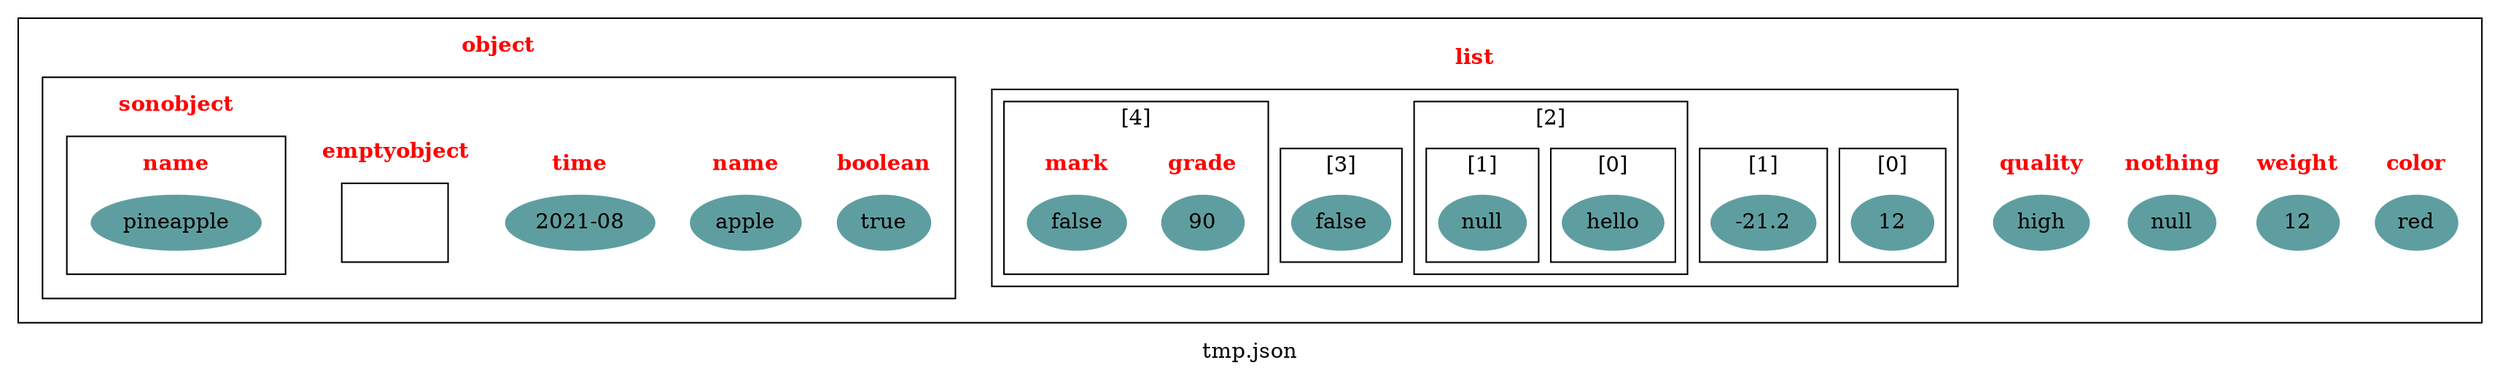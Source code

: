 digraph {
  node [shape=ellipse, color=cadetblue, style=filled]
  label = "tmp.json"
  edge [minlen=0.1]
  compound = true
  subgraph cluster0 {
    label = ""
    color = black
    subgraph cluster1 {
      label = <<B><FONT COLOR="red">color</FONT></B>>
      color = white
      0 [label="red"]
    }
    subgraph cluster2 {
      label = <<B><FONT COLOR="red">weight</FONT></B>>
      color = white
      1 [label="12"]
    }
    subgraph cluster3 {
      label = <<B><FONT COLOR="red">nothing</FONT></B>>
      color = white
      2 [label="null"]
    }
    subgraph cluster4 {
      label = <<B><FONT COLOR="red">quality</FONT></B>>
      color = white
      3 [label="high"]
    }
    subgraph cluster5 {
      label = <<B><FONT COLOR="red">list</FONT></B>>
      color = white
      subgraph cluster6 {
        label = ""
        color = black
        subgraph cluster7 {
          label = "[0]"
          color = black
          4 [label="12"]
        }
        subgraph cluster8 {
          label = "[1]"
          color = black
          5 [label="-21.2"]
        }
        subgraph cluster9 {
          label = "[2]"
          color = black
          subgraph cluster10 {
            label = "[0]"
            color = black
            6 [label="hello"]
          }
          subgraph cluster11 {
            label = "[1]"
            color = black
            7 [label="null"]
          }
        }
        subgraph cluster12 {
          label = "[3]"
          color = black
          8 [label="false"]
        }
        subgraph cluster13 {
          label = "[4]"
          color = black
          subgraph cluster14 {
            label = <<B><FONT COLOR="red">grade</FONT></B>>
            color = white
            9 [label="90"]
          }
          subgraph cluster15 {
            label = <<B><FONT COLOR="red">mark</FONT></B>>
            color = white
            10 [label="false"]
          }
        }
      }
    }
    subgraph cluster16 {
      label = <<B><FONT COLOR="red">object</FONT></B>>
      color = white
      subgraph cluster17 {
        label = ""
        color = black
        subgraph cluster18 {
          label = <<B><FONT COLOR="red">boolean</FONT></B>>
          color = white
          11 [label="true"]
        }
        subgraph cluster19 {
          label = <<B><FONT COLOR="red">name</FONT></B>>
          color = white
          12 [label="apple"]
        }
        subgraph cluster20 {
          label = <<B><FONT COLOR="red">time</FONT></B>>
          color = white
          13 [label="2021-08"]
        }
        subgraph cluster21 {
          label = <<B><FONT COLOR="red">emptyobject</FONT></B>>
          color = white
          subgraph cluster22 {
            label = ""
            color = black
            14 [style="invis"]
          }
        }
        subgraph cluster23 {
          label = <<B><FONT COLOR="red">sonobject</FONT></B>>
          color = white
          subgraph cluster24 {
            label = ""
            color = black
            subgraph cluster25 {
              label = <<B><FONT COLOR="red">name</FONT></B>>
              color = white
              15 [label="pineapple"]
            }
          }
        }
      }
    }
  }
}